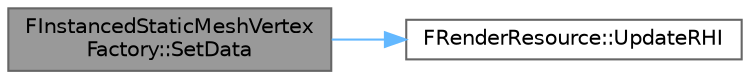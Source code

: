 digraph "FInstancedStaticMeshVertexFactory::SetData"
{
 // INTERACTIVE_SVG=YES
 // LATEX_PDF_SIZE
  bgcolor="transparent";
  edge [fontname=Helvetica,fontsize=10,labelfontname=Helvetica,labelfontsize=10];
  node [fontname=Helvetica,fontsize=10,shape=box,height=0.2,width=0.4];
  rankdir="LR";
  Node1 [id="Node000001",label="FInstancedStaticMeshVertex\lFactory::SetData",height=0.2,width=0.4,color="gray40", fillcolor="grey60", style="filled", fontcolor="black",tooltip="An implementation of the interface used by TSynchronizedResource to update the resource with new data..."];
  Node1 -> Node2 [id="edge1_Node000001_Node000002",color="steelblue1",style="solid",tooltip=" "];
  Node2 [id="Node000002",label="FRenderResource::UpdateRHI",height=0.2,width=0.4,color="grey40", fillcolor="white", style="filled",URL="$d8/ddf/classFRenderResource.html#a9b966f6b9e9703edae77f8b6c8eda7e9",tooltip="If the resource's RHI resources have been initialized, then release and reinitialize it."];
}
